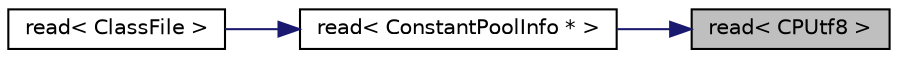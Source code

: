 digraph "read&lt; CPUtf8 &gt;"
{
 // LATEX_PDF_SIZE
  edge [fontname="Helvetica",fontsize="10",labelfontname="Helvetica",labelfontsize="10"];
  node [fontname="Helvetica",fontsize="10",shape=record];
  rankdir="RL";
  Node1 [label="read\< CPUtf8 \>",height=0.2,width=0.4,color="black", fillcolor="grey75", style="filled", fontcolor="black",tooltip=" "];
  Node1 -> Node2 [dir="back",color="midnightblue",fontsize="10",style="solid"];
  Node2 [label="read\< ConstantPoolInfo * \>",height=0.2,width=0.4,color="black", fillcolor="white", style="filled",URL="$_tipos_8cpp.html#a0d11f03c1a484a81df50ffb904327b2d",tooltip=" "];
  Node2 -> Node3 [dir="back",color="midnightblue",fontsize="10",style="solid"];
  Node3 [label="read\< ClassFile \>",height=0.2,width=0.4,color="black", fillcolor="white", style="filled",URL="$_tipos_8cpp.html#abb74f187f1f98c672acfe24d16ab86e1",tooltip=" "];
}
